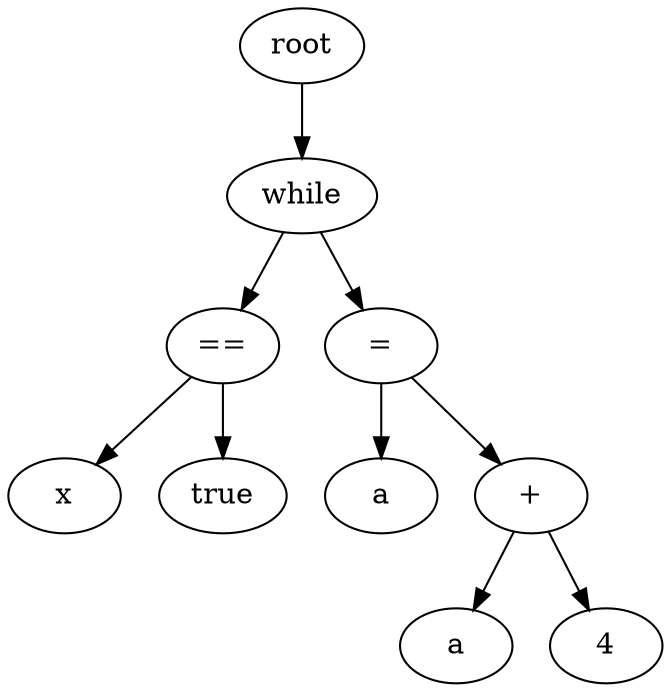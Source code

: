 digraph G { 
"0"   [label="root"]; 
 "1"   [label="while"]; 
 "0" -> "1"; 
 "2"   [label="=="]; 
 "1" -> "2"; 
 "3"   [label="x"]; 
 "2" -> "3"; 
 "4"   [label="true"]; 
 "2" -> "4"; 
 "5"   [label="="]; 
 "1" -> "5"; 
 "6"   [label="a"]; 
 "5" -> "6"; 
 "7"   [label="+"]; 
 "5" -> "7"; 
 "8"   [label="a"]; 
 "7" -> "8"; 
 "9"   [label="4"]; 
 "7" -> "9"; 
 }